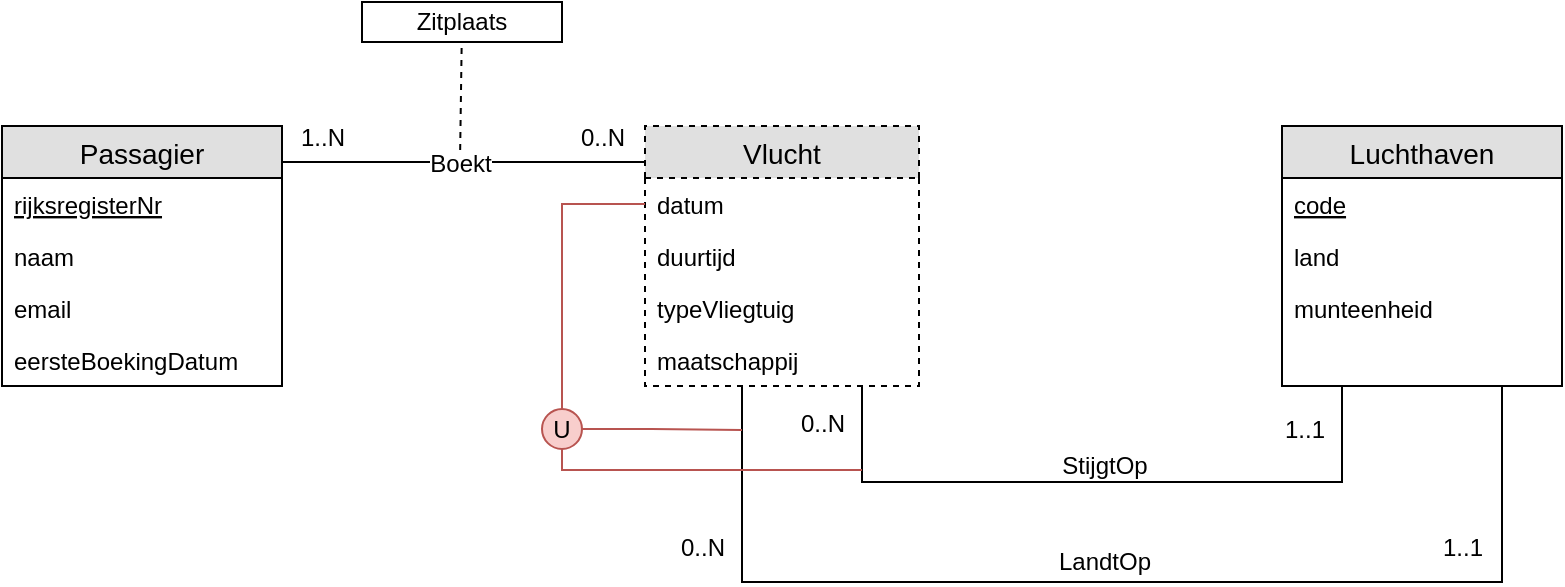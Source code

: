 <mxfile version="12.1.0" type="device" pages="1"><diagram id="qy5-HXtUIFuq6KEqq2z5" name="Page-1"><mxGraphModel dx="813" dy="597" grid="1" gridSize="10" guides="1" tooltips="1" connect="1" arrows="1" fold="1" page="1" pageScale="1" pageWidth="850" pageHeight="1100" math="0" shadow="0"><root><mxCell id="0"/><mxCell id="1" parent="0"/><mxCell id="XY0Yr5QjmVmoDu1yuF4T-2" value="" style="endArrow=none;dashed=1;html=1;" edge="1" parent="1" target="XY0Yr5QjmVmoDu1yuF4T-1"><mxGeometry width="50" height="50" relative="1" as="geometry"><mxPoint x="259" y="340" as="sourcePoint"/><mxPoint x="260" y="380" as="targetPoint"/></mxGeometry></mxCell><mxCell id="NzCg9h0oM0mjElVxvEdH-10" value="Passagier" style="swimlane;fontStyle=0;childLayout=stackLayout;horizontal=1;startSize=26;fillColor=#e0e0e0;horizontalStack=0;resizeParent=1;resizeParentMax=0;resizeLast=0;collapsible=1;marginBottom=0;swimlaneFillColor=#ffffff;align=center;fontSize=14;html=0;" parent="1" vertex="1"><mxGeometry x="30" y="322" width="140" height="130" as="geometry"><mxRectangle x="60" y="147" width="70" height="26" as="alternateBounds"/></mxGeometry></mxCell><mxCell id="NzCg9h0oM0mjElVxvEdH-11" value="rijksregisterNr" style="text;strokeColor=none;fillColor=none;spacingLeft=4;spacingRight=4;overflow=hidden;rotatable=0;points=[[0,0.5],[1,0.5]];portConstraint=eastwest;fontSize=12;fontStyle=4" parent="NzCg9h0oM0mjElVxvEdH-10" vertex="1"><mxGeometry y="26" width="140" height="26" as="geometry"/></mxCell><mxCell id="NzCg9h0oM0mjElVxvEdH-12" value="naam" style="text;strokeColor=none;fillColor=none;spacingLeft=4;spacingRight=4;overflow=hidden;rotatable=0;points=[[0,0.5],[1,0.5]];portConstraint=eastwest;fontSize=12;" parent="NzCg9h0oM0mjElVxvEdH-10" vertex="1"><mxGeometry y="52" width="140" height="26" as="geometry"/></mxCell><mxCell id="NzCg9h0oM0mjElVxvEdH-13" value="email" style="text;strokeColor=none;fillColor=none;spacingLeft=4;spacingRight=4;overflow=hidden;rotatable=0;points=[[0,0.5],[1,0.5]];portConstraint=eastwest;fontSize=12;" parent="NzCg9h0oM0mjElVxvEdH-10" vertex="1"><mxGeometry y="78" width="140" height="26" as="geometry"/></mxCell><mxCell id="pvzPDyKhyrljW11jAaRo-9" value="eersteBoekingDatum" style="text;strokeColor=none;fillColor=none;spacingLeft=4;spacingRight=4;overflow=hidden;rotatable=0;points=[[0,0.5],[1,0.5]];portConstraint=eastwest;fontSize=12;" parent="NzCg9h0oM0mjElVxvEdH-10" vertex="1"><mxGeometry y="104" width="140" height="26" as="geometry"/></mxCell><mxCell id="OyYPKi7f134DIrcycJwE-30" value="Vlucht" style="swimlane;fontStyle=0;childLayout=stackLayout;horizontal=1;startSize=26;fillColor=#e0e0e0;horizontalStack=0;resizeParent=1;resizeParentMax=0;resizeLast=0;collapsible=1;marginBottom=0;swimlaneFillColor=#ffffff;align=center;fontSize=14;html=0;dashed=1;" parent="1" vertex="1"><mxGeometry x="351.5" y="322" width="137" height="130" as="geometry"><mxRectangle x="390" y="147" width="70" height="26" as="alternateBounds"/></mxGeometry></mxCell><mxCell id="OyYPKi7f134DIrcycJwE-31" value="datum" style="text;strokeColor=none;fillColor=none;spacingLeft=4;spacingRight=4;overflow=hidden;rotatable=0;points=[[0,0.5],[1,0.5]];portConstraint=eastwest;fontSize=12;fontStyle=0;rounded=0;verticalAlign=top;" parent="OyYPKi7f134DIrcycJwE-30" vertex="1"><mxGeometry y="26" width="137" height="26" as="geometry"/></mxCell><mxCell id="OyYPKi7f134DIrcycJwE-32" value="duurtijd" style="text;strokeColor=none;fillColor=none;spacingLeft=4;spacingRight=4;overflow=hidden;rotatable=0;points=[[0,0.5],[1,0.5]];portConstraint=eastwest;fontSize=12;" parent="OyYPKi7f134DIrcycJwE-30" vertex="1"><mxGeometry y="52" width="137" height="26" as="geometry"/></mxCell><mxCell id="OyYPKi7f134DIrcycJwE-33" value="typeVliegtuig" style="text;strokeColor=none;fillColor=none;spacingLeft=4;spacingRight=4;overflow=hidden;rotatable=0;points=[[0,0.5],[1,0.5]];portConstraint=eastwest;fontSize=12;" parent="OyYPKi7f134DIrcycJwE-30" vertex="1"><mxGeometry y="78" width="137" height="26" as="geometry"/></mxCell><mxCell id="pvzPDyKhyrljW11jAaRo-11" value="maatschappij" style="text;strokeColor=none;fillColor=none;spacingLeft=4;spacingRight=4;overflow=hidden;rotatable=0;points=[[0,0.5],[1,0.5]];portConstraint=eastwest;fontSize=12;" parent="OyYPKi7f134DIrcycJwE-30" vertex="1"><mxGeometry y="104" width="137" height="26" as="geometry"/></mxCell><mxCell id="pvzPDyKhyrljW11jAaRo-5" value="Luchthaven" style="swimlane;fontStyle=0;childLayout=stackLayout;horizontal=1;startSize=26;fillColor=#e0e0e0;horizontalStack=0;resizeParent=1;resizeParentMax=0;resizeLast=0;collapsible=1;marginBottom=0;swimlaneFillColor=#ffffff;align=center;fontSize=14;html=0;" parent="1" vertex="1"><mxGeometry x="670" y="322" width="140" height="130" as="geometry"><mxRectangle x="60" y="147" width="70" height="26" as="alternateBounds"/></mxGeometry></mxCell><mxCell id="pvzPDyKhyrljW11jAaRo-6" value="code" style="text;strokeColor=none;fillColor=none;spacingLeft=4;spacingRight=4;overflow=hidden;rotatable=0;points=[[0,0.5],[1,0.5]];portConstraint=eastwest;fontSize=12;fontStyle=4" parent="pvzPDyKhyrljW11jAaRo-5" vertex="1"><mxGeometry y="26" width="140" height="26" as="geometry"/></mxCell><mxCell id="pvzPDyKhyrljW11jAaRo-7" value="land" style="text;strokeColor=none;fillColor=none;spacingLeft=4;spacingRight=4;overflow=hidden;rotatable=0;points=[[0,0.5],[1,0.5]];portConstraint=eastwest;fontSize=12;" parent="pvzPDyKhyrljW11jAaRo-5" vertex="1"><mxGeometry y="52" width="140" height="26" as="geometry"/></mxCell><mxCell id="pvzPDyKhyrljW11jAaRo-8" value="munteenheid" style="text;strokeColor=none;fillColor=none;spacingLeft=4;spacingRight=4;overflow=hidden;rotatable=0;points=[[0,0.5],[1,0.5]];portConstraint=eastwest;fontSize=12;" parent="pvzPDyKhyrljW11jAaRo-5" vertex="1"><mxGeometry y="78" width="140" height="52" as="geometry"/></mxCell><mxCell id="pvzPDyKhyrljW11jAaRo-12" value="" style="edgeStyle=orthogonalEdgeStyle;fontSize=12;html=1;endArrow=none;jumpSize=6;strokeWidth=1;endFill=0;rounded=0;jumpStyle=none;" parent="1" source="OyYPKi7f134DIrcycJwE-30" target="pvzPDyKhyrljW11jAaRo-5" edge="1"><mxGeometry width="100" height="100" relative="1" as="geometry"><mxPoint x="310" y="509.286" as="sourcePoint"/><mxPoint x="468.5" y="509.286" as="targetPoint"/><Array as="points"><mxPoint x="460" y="500"/><mxPoint x="700" y="500"/></Array></mxGeometry></mxCell><mxCell id="pvzPDyKhyrljW11jAaRo-14" value="0..N" style="text;html=1;resizable=0;points=[];align=center;verticalAlign=middle;labelBackgroundColor=#ffffff;" parent="pvzPDyKhyrljW11jAaRo-12" vertex="1" connectable="0"><mxGeometry x="-0.884" y="-1" relative="1" as="geometry"><mxPoint x="-19" y="-1" as="offset"/></mxGeometry></mxCell><mxCell id="pvzPDyKhyrljW11jAaRo-15" value="1..1" style="text;html=1;resizable=0;points=[];align=center;verticalAlign=middle;labelBackgroundColor=#ffffff;" parent="pvzPDyKhyrljW11jAaRo-12" vertex="1" connectable="0"><mxGeometry x="0.83" y="1" relative="1" as="geometry"><mxPoint x="-18.5" y="-7" as="offset"/></mxGeometry></mxCell><mxCell id="pvzPDyKhyrljW11jAaRo-16" value="StijgtOp" style="text;html=1;resizable=0;points=[];align=center;verticalAlign=bottom;labelBackgroundColor=#ffffff;direction=south;" parent="pvzPDyKhyrljW11jAaRo-12" vertex="1" connectable="0"><mxGeometry x="-0.025" y="-2" relative="1" as="geometry"><mxPoint x="4.5" y="-2" as="offset"/></mxGeometry></mxCell><mxCell id="pvzPDyKhyrljW11jAaRo-17" value="" style="edgeStyle=orthogonalEdgeStyle;fontSize=12;html=1;endArrow=none;jumpSize=6;strokeWidth=1;endFill=0;rounded=0;jumpStyle=none;" parent="1" source="OyYPKi7f134DIrcycJwE-30" target="pvzPDyKhyrljW11jAaRo-5" edge="1"><mxGeometry width="100" height="100" relative="1" as="geometry"><mxPoint x="429.81" y="236.5" as="sourcePoint"/><mxPoint x="759.81" y="236.5" as="targetPoint"/><Array as="points"><mxPoint x="400" y="550"/><mxPoint x="780" y="550"/></Array></mxGeometry></mxCell><mxCell id="pvzPDyKhyrljW11jAaRo-18" value="0..N" style="text;html=1;resizable=0;points=[];align=center;verticalAlign=middle;labelBackgroundColor=#ffffff;" parent="pvzPDyKhyrljW11jAaRo-17" vertex="1" connectable="0"><mxGeometry x="-0.884" y="-1" relative="1" as="geometry"><mxPoint x="-19" y="47.5" as="offset"/></mxGeometry></mxCell><mxCell id="pvzPDyKhyrljW11jAaRo-19" value="1..1" style="text;html=1;resizable=0;points=[];align=center;verticalAlign=middle;labelBackgroundColor=#ffffff;" parent="pvzPDyKhyrljW11jAaRo-17" vertex="1" connectable="0"><mxGeometry x="0.83" y="1" relative="1" as="geometry"><mxPoint x="-19" y="31.5" as="offset"/></mxGeometry></mxCell><mxCell id="pvzPDyKhyrljW11jAaRo-21" value="LandtOp" style="text;html=1;resizable=0;points=[];align=center;verticalAlign=middle;labelBackgroundColor=#ffffff;" parent="pvzPDyKhyrljW11jAaRo-17" vertex="1" connectable="0"><mxGeometry x="-0.099" relative="1" as="geometry"><mxPoint x="19" y="-10" as="offset"/></mxGeometry></mxCell><mxCell id="pvzPDyKhyrljW11jAaRo-23" value="" style="edgeStyle=orthogonalEdgeStyle;fontSize=12;html=1;endArrow=none;jumpSize=6;strokeWidth=1;endFill=0;rounded=0;jumpStyle=none;" parent="1" source="NzCg9h0oM0mjElVxvEdH-10" target="OyYPKi7f134DIrcycJwE-30" edge="1"><mxGeometry width="100" height="100" relative="1" as="geometry"><mxPoint x="69.569" y="509.5" as="sourcePoint"/><mxPoint x="399.224" y="509.5" as="targetPoint"/><Array as="points"><mxPoint x="300" y="340"/><mxPoint x="300" y="340"/></Array></mxGeometry></mxCell><mxCell id="pvzPDyKhyrljW11jAaRo-24" value="1..N" style="text;html=1;resizable=0;points=[];align=center;verticalAlign=middle;labelBackgroundColor=#ffffff;" parent="pvzPDyKhyrljW11jAaRo-23" vertex="1" connectable="0"><mxGeometry x="-0.884" y="-1" relative="1" as="geometry"><mxPoint x="9.5" y="-13.5" as="offset"/></mxGeometry></mxCell><mxCell id="pvzPDyKhyrljW11jAaRo-25" value="0..N" style="text;html=1;resizable=0;points=[];align=center;verticalAlign=middle;labelBackgroundColor=#ffffff;" parent="pvzPDyKhyrljW11jAaRo-23" vertex="1" connectable="0"><mxGeometry x="0.83" y="1" relative="1" as="geometry"><mxPoint x="-6" y="-11.5" as="offset"/></mxGeometry></mxCell><mxCell id="pvzPDyKhyrljW11jAaRo-26" value="Boekt" style="text;html=1;resizable=0;points=[];align=center;verticalAlign=bottom;labelBackgroundColor=#ffffff;direction=south;" parent="pvzPDyKhyrljW11jAaRo-23" vertex="1" connectable="0"><mxGeometry x="-0.025" y="-2" relative="1" as="geometry"><mxPoint y="7.5" as="offset"/></mxGeometry></mxCell><mxCell id="pvzPDyKhyrljW11jAaRo-32" value="U" style="ellipse;whiteSpace=wrap;html=1;aspect=fixed;fillColor=#f8cecc;strokeColor=#b85450;" parent="1" vertex="1"><mxGeometry x="300" y="463.5" width="20" height="20" as="geometry"/></mxCell><mxCell id="pvzPDyKhyrljW11jAaRo-33" value="" style="endArrow=none;html=1;entryX=0;entryY=0.5;entryDx=0;entryDy=0;rounded=0;edgeStyle=orthogonalEdgeStyle;fillColor=#f8cecc;strokeColor=#b85450;" parent="1" source="pvzPDyKhyrljW11jAaRo-32" target="OyYPKi7f134DIrcycJwE-31" edge="1"><mxGeometry width="50" height="50" relative="1" as="geometry"><mxPoint x="250" y="490" as="sourcePoint"/><mxPoint x="280" y="497.5" as="targetPoint"/></mxGeometry></mxCell><mxCell id="pvzPDyKhyrljW11jAaRo-35" value="" style="endArrow=none;html=1;rounded=0;edgeStyle=orthogonalEdgeStyle;fillColor=#f8cecc;strokeColor=#b85450;" parent="1" source="pvzPDyKhyrljW11jAaRo-32" edge="1"><mxGeometry width="50" height="50" relative="1" as="geometry"><mxPoint x="310.001" y="483.6" as="sourcePoint"/><mxPoint x="400" y="474" as="targetPoint"/><Array as="points"><mxPoint x="355" y="474"/><mxPoint x="400" y="474"/></Array></mxGeometry></mxCell><mxCell id="pvzPDyKhyrljW11jAaRo-36" value="" style="endArrow=none;html=1;rounded=0;edgeStyle=orthogonalEdgeStyle;fillColor=#f8cecc;strokeColor=#b85450;" parent="1" source="pvzPDyKhyrljW11jAaRo-32" edge="1"><mxGeometry width="50" height="50" relative="1" as="geometry"><mxPoint x="329.999" y="483.6" as="sourcePoint"/><mxPoint x="460" y="494" as="targetPoint"/><Array as="points"><mxPoint x="310" y="494"/></Array></mxGeometry></mxCell><mxCell id="XY0Yr5QjmVmoDu1yuF4T-1" value="Zitplaats" style="rounded=0;whiteSpace=wrap;html=1;" vertex="1" parent="1"><mxGeometry x="210" y="260" width="100" height="20" as="geometry"/></mxCell></root></mxGraphModel></diagram></mxfile>